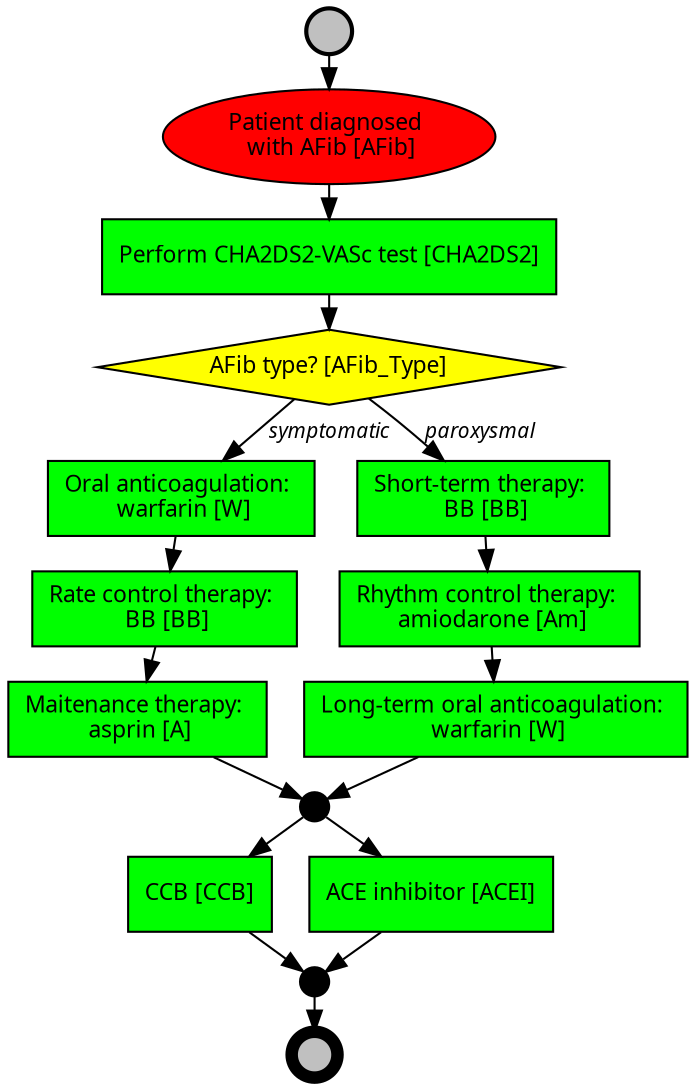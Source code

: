 // AF - atrial fibliration 
// the initial version was proposed for the AIME 2013 paper
// this is a new version developed by Wojtek
// version 4 --  customized for representation in pseudo-code and consistent with what was presented in the AIME paper

digraph AFIB {
	ranksep=0.1;
node [shape=box, style=filled, fillcolor=green, fontname=Calibri, fontsize=11];
edge [fontname="Calibri Italic", fontsize=10];

// Context
c_afib [label="Patient diagnosed \n with AFib [AFib]", shape=oval, style=filled, fillcolor=red];

// Actions
a_cha2ds2 [label="Perform CHA2DS2-VASc test [CHA2DS2]"];
a_oa_w [label="Oral anticoagulation: \n warfarin [W]"];
a_rct_bb [label="Rate control therapy: \n BB [BB]"];
a_mt_asa [label="Maitenance therapy: \n asprin [A]"]

a_stt_bb [label="Short-term therapy: \n BB [BB]"];
a_rct_a [label="Rhythm control therapy: \n amiodarone [Am]"];
a_ltoa_w [label="Long-term oral anticoagulation: \n warfarin [W]"]

a_ccb [label="CCB [CCB]"];
a_acei [label="ACE inhibitor [ACEI]"];

// Decisions
d_paroxys_afib [shape=diamond, fillcolor=yellow, label="AFib type? [AFib_Type]"];

// Parallel gateways
p1 [shape=circle, label="", width=0.2, fillcolor=black];
p2 [shape=circle, label="", width=0.2, fillcolor=black];

// Event nodes
e_start [shape=circle, label="", width=0.3, penwidth=2, fillcolor="gray"];
e_end [shape=circle, label="", width=0.3, penwidth=6, fillcolor="gray"];

// Arcs
e_start -> c_afib -> a_cha2ds2 ->  d_paroxys_afib;
d_paroxys_afib -> a_oa_w [label="symptomatic"];
d_paroxys_afib -> a_stt_bb [label="paroxysmal"];
a_oa_w -> a_rct_bb;
a_rct_bb -> a_mt_asa;
a_mt_asa -> p1;
a_stt_bb -> a_rct_a;
a_rct_a -> a_ltoa_w;
a_ltoa_w -> p1;
p1 -> a_ccb;
p1 -> a_acei;
a_ccb -> p2;
a_acei -> p2;
p2 -> e_end;
}
